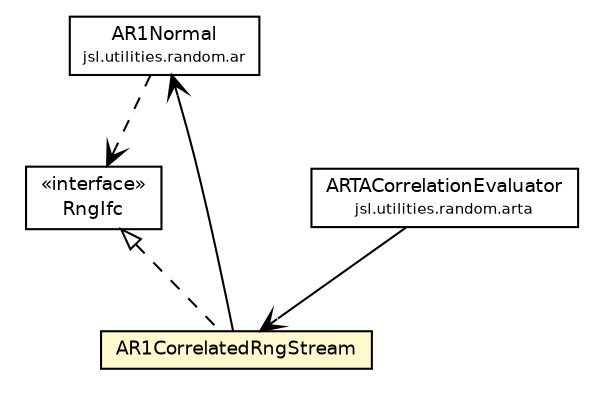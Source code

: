 #!/usr/local/bin/dot
#
# Class diagram 
# Generated by UMLGraph version 5.4 (http://www.umlgraph.org/)
#

digraph G {
	edge [fontname="Helvetica",fontsize=10,labelfontname="Helvetica",labelfontsize=10];
	node [fontname="Helvetica",fontsize=10,shape=plaintext];
	nodesep=0.25;
	ranksep=0.5;
	// jsl.utilities.random.ar.AR1Normal
	c15398 [label=<<table title="jsl.utilities.random.ar.AR1Normal" border="0" cellborder="1" cellspacing="0" cellpadding="2" port="p" href="../ar/AR1Normal.html">
		<tr><td><table border="0" cellspacing="0" cellpadding="1">
<tr><td align="center" balign="center"> AR1Normal </td></tr>
<tr><td align="center" balign="center"><font point-size="7.0"> jsl.utilities.random.ar </font></td></tr>
		</table></td></tr>
		</table>>, URL="../ar/AR1Normal.html", fontname="Helvetica", fontcolor="black", fontsize=9.0];
	// jsl.utilities.random.arta.ARTACorrelationEvaluator
	c15420 [label=<<table title="jsl.utilities.random.arta.ARTACorrelationEvaluator" border="0" cellborder="1" cellspacing="0" cellpadding="2" port="p" href="../arta/ARTACorrelationEvaluator.html">
		<tr><td><table border="0" cellspacing="0" cellpadding="1">
<tr><td align="center" balign="center"> ARTACorrelationEvaluator </td></tr>
<tr><td align="center" balign="center"><font point-size="7.0"> jsl.utilities.random.arta </font></td></tr>
		</table></td></tr>
		</table>>, URL="../arta/ARTACorrelationEvaluator.html", fontname="Helvetica", fontcolor="black", fontsize=9.0];
	// jsl.utilities.random.rng.RngIfc
	c15522 [label=<<table title="jsl.utilities.random.rng.RngIfc" border="0" cellborder="1" cellspacing="0" cellpadding="2" port="p" href="./RngIfc.html">
		<tr><td><table border="0" cellspacing="0" cellpadding="1">
<tr><td align="center" balign="center"> &#171;interface&#187; </td></tr>
<tr><td align="center" balign="center"> RngIfc </td></tr>
		</table></td></tr>
		</table>>, URL="./RngIfc.html", fontname="Helvetica", fontcolor="black", fontsize=9.0];
	// jsl.utilities.random.rng.AR1CorrelatedRngStream
	c15533 [label=<<table title="jsl.utilities.random.rng.AR1CorrelatedRngStream" border="0" cellborder="1" cellspacing="0" cellpadding="2" port="p" bgcolor="lemonChiffon" href="./AR1CorrelatedRngStream.html">
		<tr><td><table border="0" cellspacing="0" cellpadding="1">
<tr><td align="center" balign="center"> AR1CorrelatedRngStream </td></tr>
		</table></td></tr>
		</table>>, URL="./AR1CorrelatedRngStream.html", fontname="Helvetica", fontcolor="black", fontsize=9.0];
	//jsl.utilities.random.rng.AR1CorrelatedRngStream implements jsl.utilities.random.rng.RngIfc
	c15522:p -> c15533:p [dir=back,arrowtail=empty,style=dashed];
	// jsl.utilities.random.arta.ARTACorrelationEvaluator NAVASSOC jsl.utilities.random.rng.AR1CorrelatedRngStream
	c15420:p -> c15533:p [taillabel="", label="", headlabel="", fontname="Helvetica", fontcolor="black", fontsize=10.0, color="black", arrowhead=open];
	// jsl.utilities.random.rng.AR1CorrelatedRngStream NAVASSOC jsl.utilities.random.ar.AR1Normal
	c15533:p -> c15398:p [taillabel="", label="", headlabel="", fontname="Helvetica", fontcolor="black", fontsize=10.0, color="black", arrowhead=open];
	// jsl.utilities.random.ar.AR1Normal DEPEND jsl.utilities.random.rng.RngIfc
	c15398:p -> c15522:p [taillabel="", label="", headlabel="", fontname="Helvetica", fontcolor="black", fontsize=10.0, color="black", arrowhead=open, style=dashed];
}


